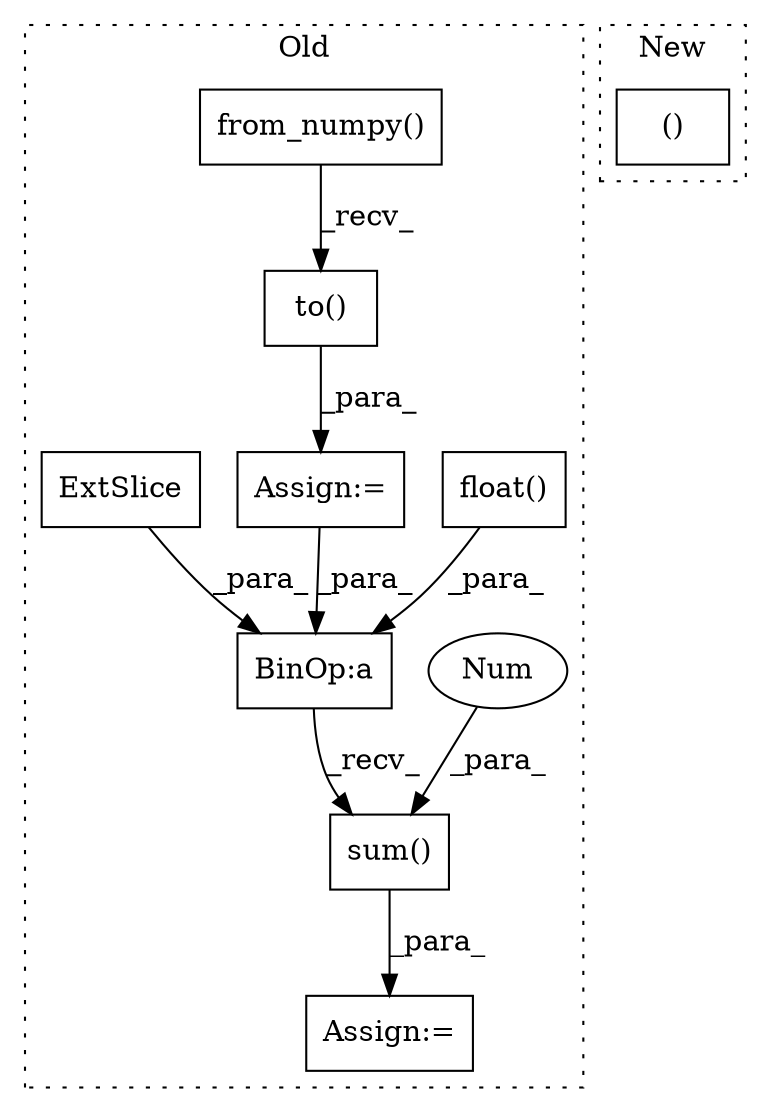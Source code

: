 digraph G {
subgraph cluster0 {
1 [label="float()" a="75" s="12318" l="23" shape="box"];
3 [label="Assign:=" a="68" s="12308" l="3" shape="box"];
4 [label="Assign:=" a="68" s="12037" l="3" shape="box"];
5 [label="BinOp:a" a="82" s="12315" l="3" shape="box"];
6 [label="sum()" a="75" s="12311,12360" l="48,1" shape="box"];
7 [label="from_numpy()" a="75" s="12040,12071" l="17,1" shape="box"];
8 [label="to()" a="75" s="12040,12087" l="36,1" shape="box"];
9 [label="Num" a="76" s="12359" l="1" shape="ellipse"];
10 [label="ExtSlice" a="85" s="12318" l="1" shape="box"];
label = "Old";
style="dotted";
}
subgraph cluster1 {
2 [label="()" a="54" s="12218" l="13" shape="box"];
label = "New";
style="dotted";
}
1 -> 5 [label="_para_"];
4 -> 5 [label="_para_"];
5 -> 6 [label="_recv_"];
6 -> 3 [label="_para_"];
7 -> 8 [label="_recv_"];
8 -> 4 [label="_para_"];
9 -> 6 [label="_para_"];
10 -> 5 [label="_para_"];
}